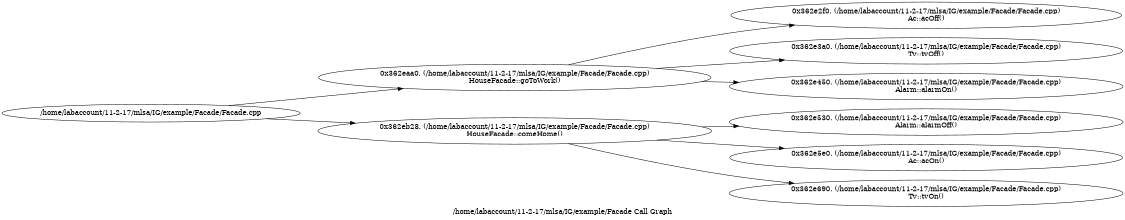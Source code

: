 digraph "/home/labaccount/11-2-17/mlsa/IG/example/Facade Call Graph" {
	graph [dpi=300
		rankdir=LR
		size="7.5, 10"
		label="/home/labaccount/11-2-17/mlsa/IG/example/Facade Call Graph"
	];

	Node0x649923165 [shape=oval, label="/home/labaccount/11-2-17/mlsa/IG/example/Facade/Facade.cpp"];
	Node0x109384636 [shape=oval, label="0x362eaa0. (/home/labaccount/11-2-17/mlsa/IG/example/Facade/Facade.cpp)\nHouseFacade::goToWork()"];
	Node0x649923165 -> Node0x109384636;
	Node0x976200234 [shape=oval, label="0x362eb28. (/home/labaccount/11-2-17/mlsa/IG/example/Facade/Facade.cpp)\nHouseFacade::comeHome()"];
	Node0x649923165 -> Node0x976200234;
	Node0x437060433 [shape=oval, label="0x362e2f0. (/home/labaccount/11-2-17/mlsa/IG/example/Facade/Facade.cpp)\nAc::acOff()"];
	Node0x109384636 -> Node0x437060433;
	Node0x871270061 [shape=oval, label="0x362e3a0. (/home/labaccount/11-2-17/mlsa/IG/example/Facade/Facade.cpp)\nTv::tvOff()"];
	Node0x109384636 -> Node0x871270061;
	Node0x133079757 [shape=oval, label="0x362e450. (/home/labaccount/11-2-17/mlsa/IG/example/Facade/Facade.cpp)\nAlarm::alarmOn()"];
	Node0x109384636 -> Node0x133079757;
	Node0x476800345 [shape=oval, label="0x362e530. (/home/labaccount/11-2-17/mlsa/IG/example/Facade/Facade.cpp)\nAlarm::alarmOff()"];
	Node0x976200234 -> Node0x476800345;
	Node0x635350344 [shape=oval, label="0x362e5e0. (/home/labaccount/11-2-17/mlsa/IG/example/Facade/Facade.cpp)\nAc::acOn()"];
	Node0x976200234 -> Node0x635350344;
	Node0x201179647 [shape=oval, label="0x362e690. (/home/labaccount/11-2-17/mlsa/IG/example/Facade/Facade.cpp)\nTv::tvOn()"];
	Node0x976200234 -> Node0x201179647;
}